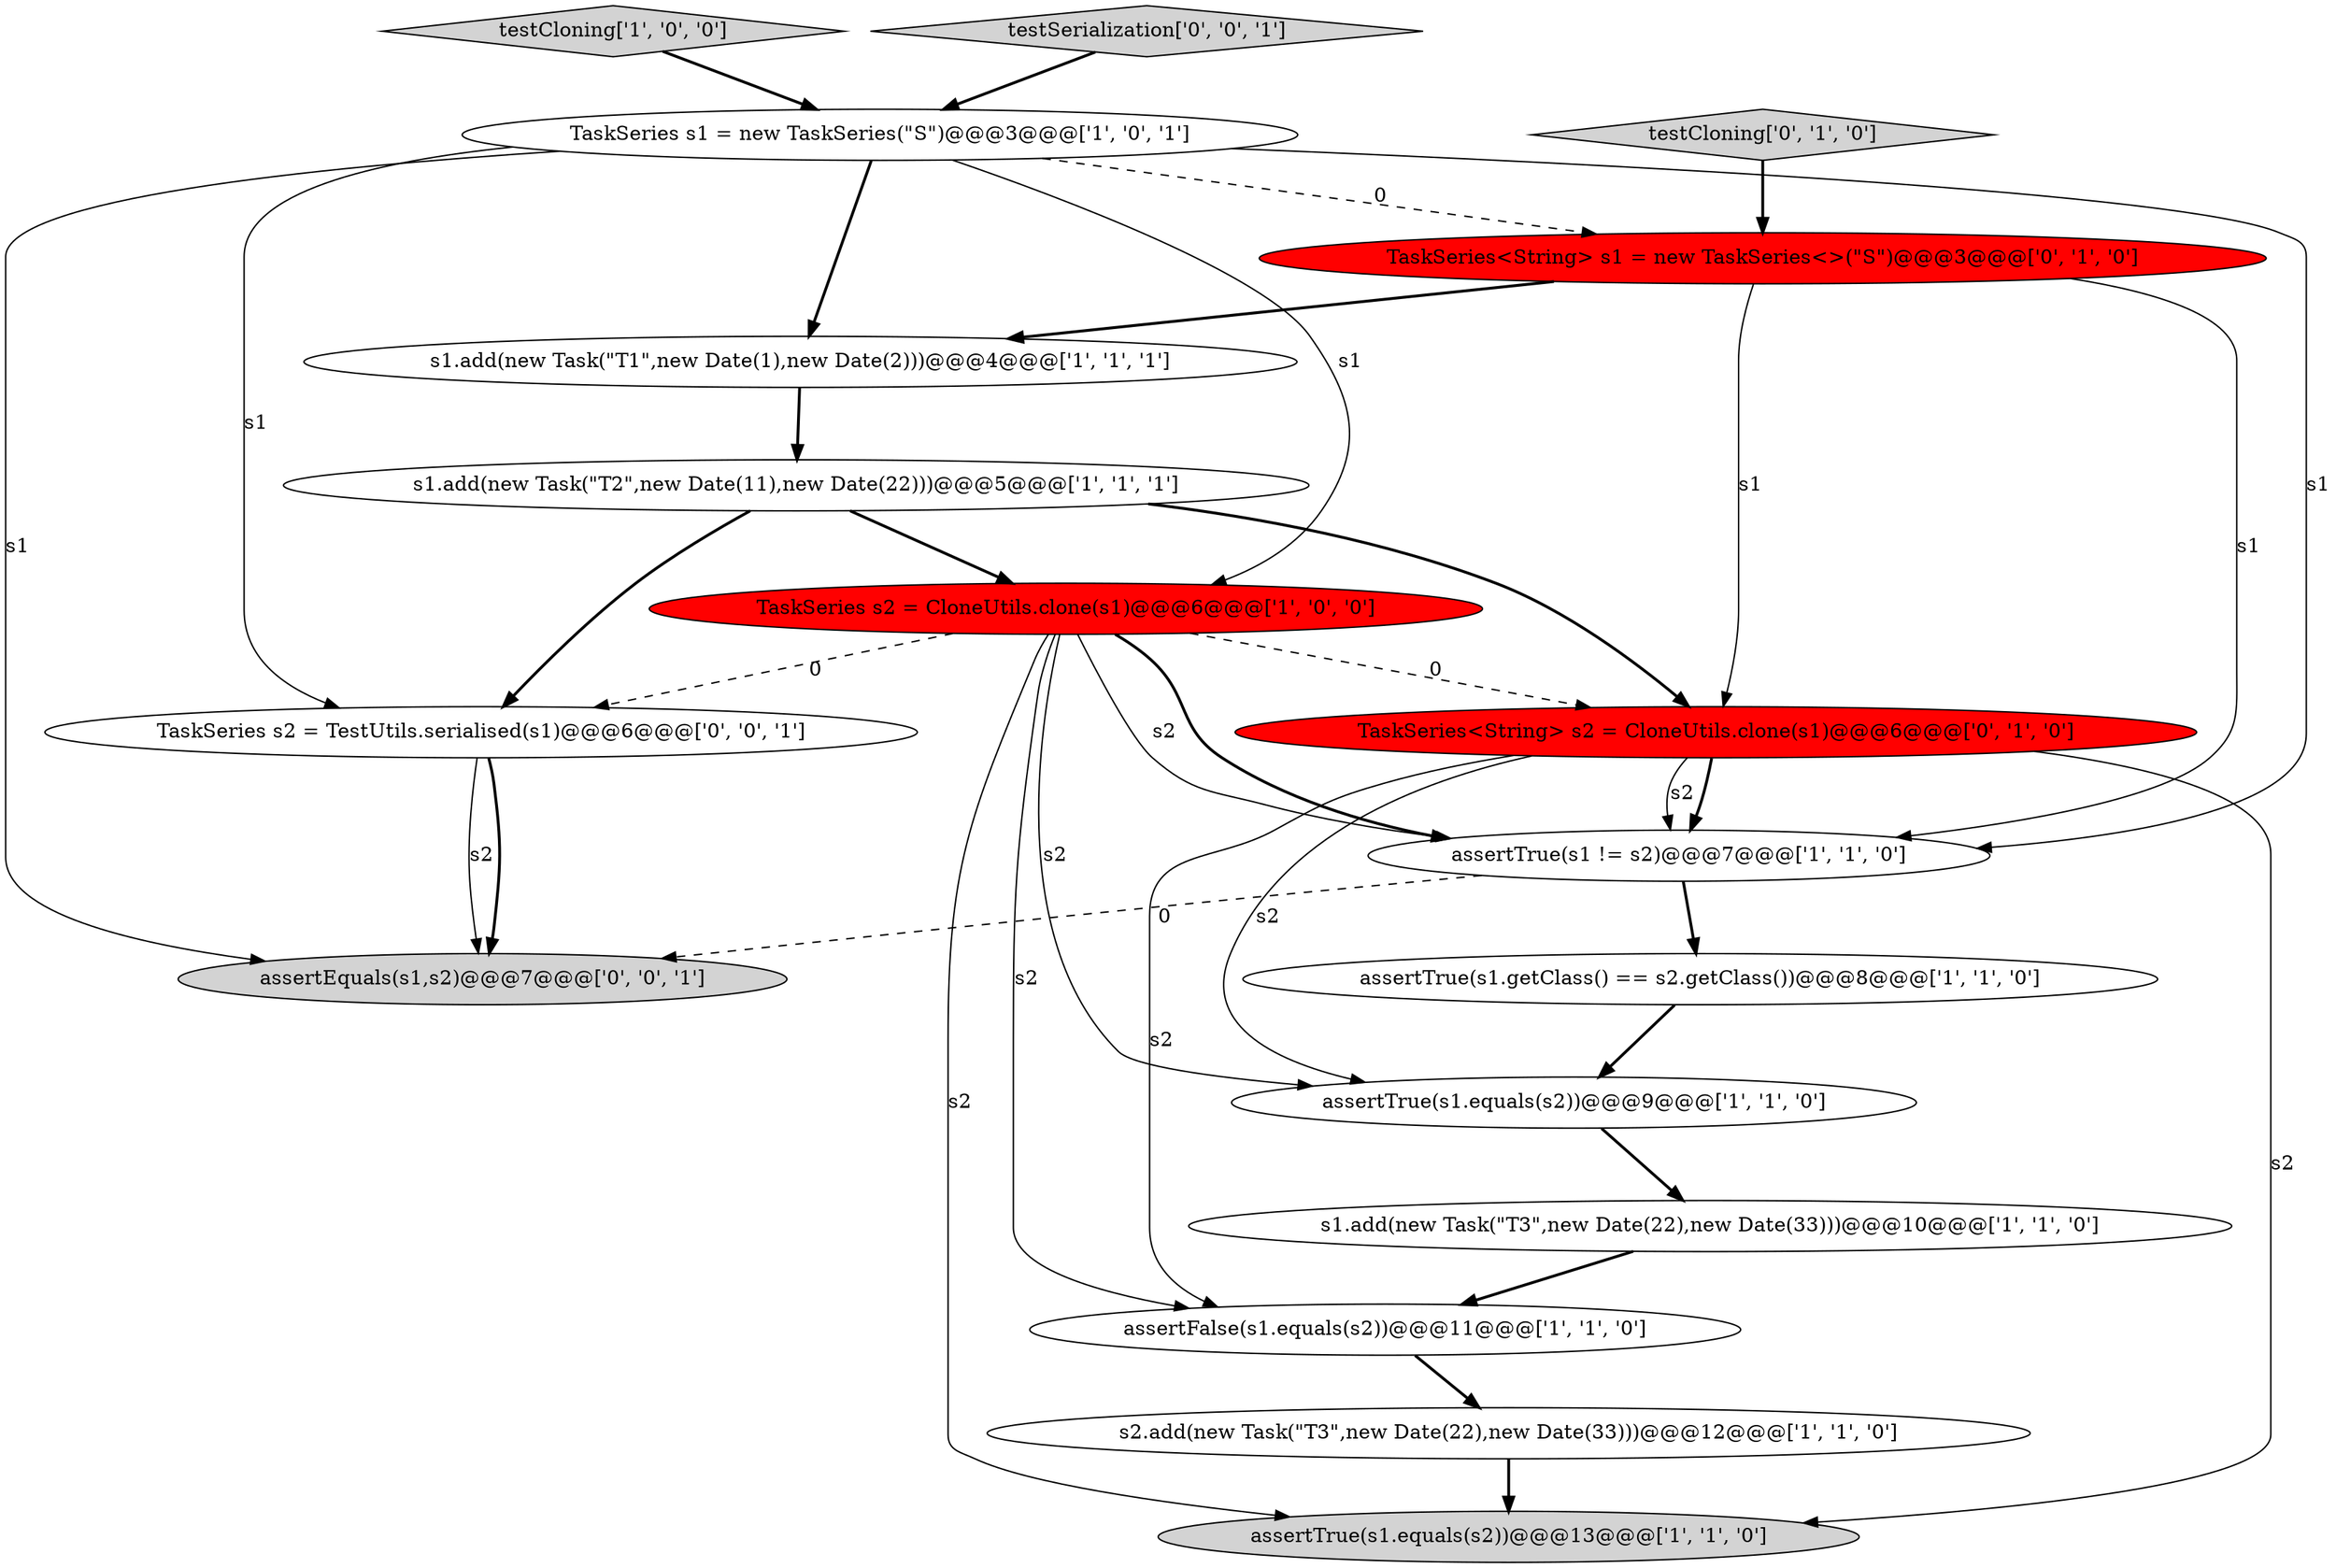 digraph {
1 [style = filled, label = "testCloning['1', '0', '0']", fillcolor = lightgray, shape = diamond image = "AAA0AAABBB1BBB"];
6 [style = filled, label = "assertFalse(s1.equals(s2))@@@11@@@['1', '1', '0']", fillcolor = white, shape = ellipse image = "AAA0AAABBB1BBB"];
0 [style = filled, label = "assertTrue(s1 != s2)@@@7@@@['1', '1', '0']", fillcolor = white, shape = ellipse image = "AAA0AAABBB1BBB"];
2 [style = filled, label = "assertTrue(s1.getClass() == s2.getClass())@@@8@@@['1', '1', '0']", fillcolor = white, shape = ellipse image = "AAA0AAABBB1BBB"];
3 [style = filled, label = "s1.add(new Task(\"T3\",new Date(22),new Date(33)))@@@10@@@['1', '1', '0']", fillcolor = white, shape = ellipse image = "AAA0AAABBB1BBB"];
8 [style = filled, label = "s1.add(new Task(\"T1\",new Date(1),new Date(2)))@@@4@@@['1', '1', '1']", fillcolor = white, shape = ellipse image = "AAA0AAABBB1BBB"];
7 [style = filled, label = "s2.add(new Task(\"T3\",new Date(22),new Date(33)))@@@12@@@['1', '1', '0']", fillcolor = white, shape = ellipse image = "AAA0AAABBB1BBB"];
5 [style = filled, label = "assertTrue(s1.equals(s2))@@@9@@@['1', '1', '0']", fillcolor = white, shape = ellipse image = "AAA0AAABBB1BBB"];
10 [style = filled, label = "TaskSeries s2 = CloneUtils.clone(s1)@@@6@@@['1', '0', '0']", fillcolor = red, shape = ellipse image = "AAA1AAABBB1BBB"];
12 [style = filled, label = "TaskSeries<String> s2 = CloneUtils.clone(s1)@@@6@@@['0', '1', '0']", fillcolor = red, shape = ellipse image = "AAA1AAABBB2BBB"];
13 [style = filled, label = "testCloning['0', '1', '0']", fillcolor = lightgray, shape = diamond image = "AAA0AAABBB2BBB"];
14 [style = filled, label = "TaskSeries<String> s1 = new TaskSeries<>(\"S\")@@@3@@@['0', '1', '0']", fillcolor = red, shape = ellipse image = "AAA1AAABBB2BBB"];
16 [style = filled, label = "testSerialization['0', '0', '1']", fillcolor = lightgray, shape = diamond image = "AAA0AAABBB3BBB"];
15 [style = filled, label = "TaskSeries s2 = TestUtils.serialised(s1)@@@6@@@['0', '0', '1']", fillcolor = white, shape = ellipse image = "AAA0AAABBB3BBB"];
17 [style = filled, label = "assertEquals(s1,s2)@@@7@@@['0', '0', '1']", fillcolor = lightgray, shape = ellipse image = "AAA0AAABBB3BBB"];
11 [style = filled, label = "assertTrue(s1.equals(s2))@@@13@@@['1', '1', '0']", fillcolor = lightgray, shape = ellipse image = "AAA0AAABBB1BBB"];
4 [style = filled, label = "TaskSeries s1 = new TaskSeries(\"S\")@@@3@@@['1', '0', '1']", fillcolor = white, shape = ellipse image = "AAA0AAABBB1BBB"];
9 [style = filled, label = "s1.add(new Task(\"T2\",new Date(11),new Date(22)))@@@5@@@['1', '1', '1']", fillcolor = white, shape = ellipse image = "AAA0AAABBB1BBB"];
5->3 [style = bold, label=""];
12->6 [style = solid, label="s2"];
10->15 [style = dashed, label="0"];
1->4 [style = bold, label=""];
10->6 [style = solid, label="s2"];
7->11 [style = bold, label=""];
15->17 [style = solid, label="s2"];
10->5 [style = solid, label="s2"];
0->2 [style = bold, label=""];
10->12 [style = dashed, label="0"];
12->11 [style = solid, label="s2"];
3->6 [style = bold, label=""];
4->17 [style = solid, label="s1"];
10->11 [style = solid, label="s2"];
9->10 [style = bold, label=""];
12->0 [style = bold, label=""];
0->17 [style = dashed, label="0"];
4->0 [style = solid, label="s1"];
15->17 [style = bold, label=""];
12->0 [style = solid, label="s2"];
9->15 [style = bold, label=""];
10->0 [style = bold, label=""];
8->9 [style = bold, label=""];
14->0 [style = solid, label="s1"];
4->8 [style = bold, label=""];
4->10 [style = solid, label="s1"];
4->14 [style = dashed, label="0"];
14->8 [style = bold, label=""];
9->12 [style = bold, label=""];
16->4 [style = bold, label=""];
6->7 [style = bold, label=""];
14->12 [style = solid, label="s1"];
13->14 [style = bold, label=""];
4->15 [style = solid, label="s1"];
12->5 [style = solid, label="s2"];
2->5 [style = bold, label=""];
10->0 [style = solid, label="s2"];
}
